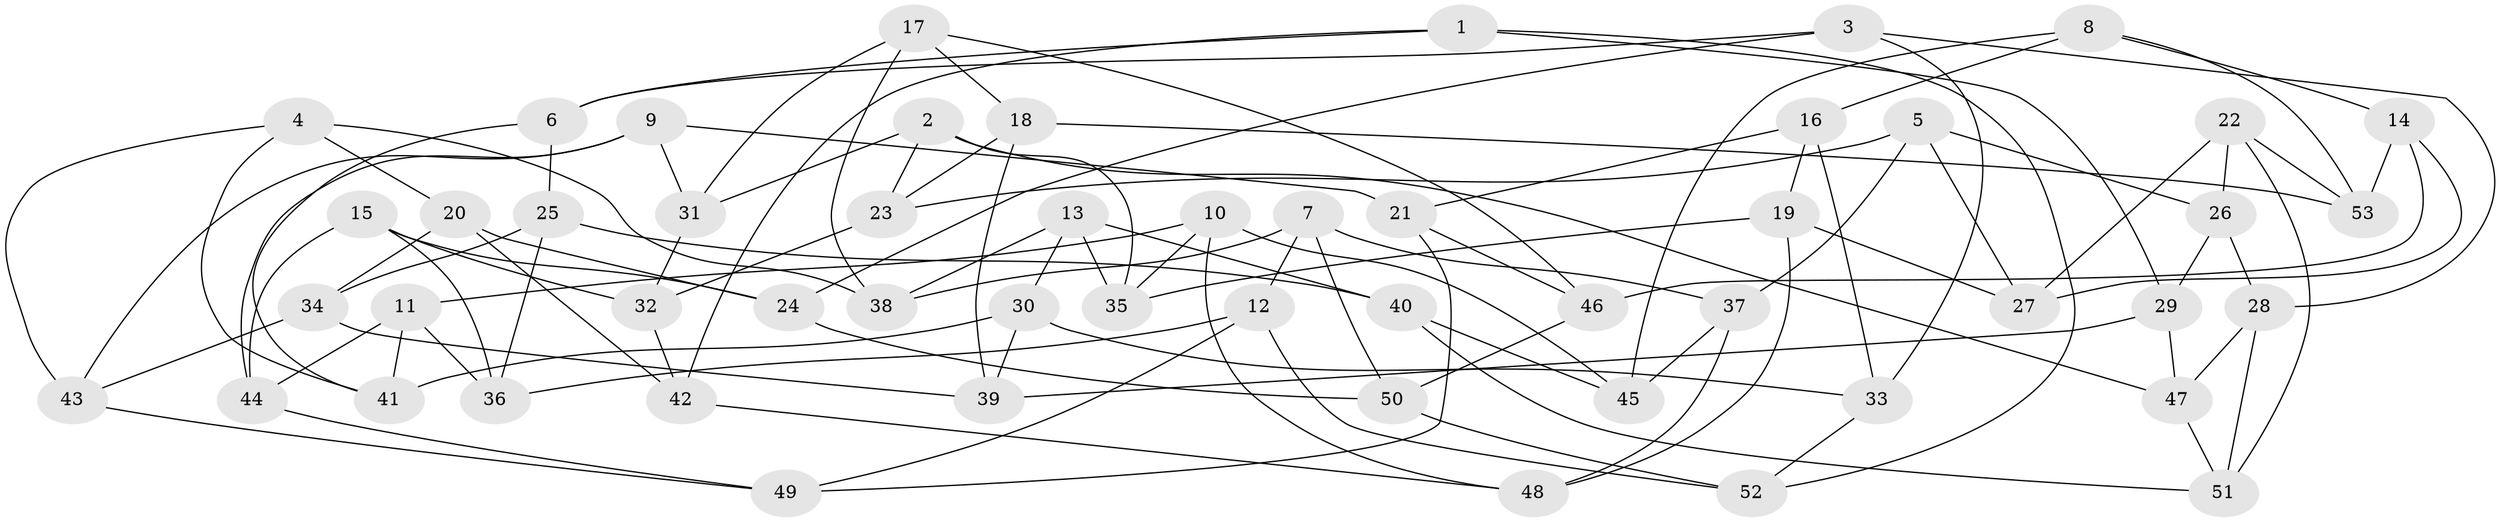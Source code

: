// coarse degree distribution, {6: 0.53125, 4: 0.34375, 5: 0.125}
// Generated by graph-tools (version 1.1) at 2025/24/03/03/25 07:24:22]
// undirected, 53 vertices, 106 edges
graph export_dot {
graph [start="1"]
  node [color=gray90,style=filled];
  1;
  2;
  3;
  4;
  5;
  6;
  7;
  8;
  9;
  10;
  11;
  12;
  13;
  14;
  15;
  16;
  17;
  18;
  19;
  20;
  21;
  22;
  23;
  24;
  25;
  26;
  27;
  28;
  29;
  30;
  31;
  32;
  33;
  34;
  35;
  36;
  37;
  38;
  39;
  40;
  41;
  42;
  43;
  44;
  45;
  46;
  47;
  48;
  49;
  50;
  51;
  52;
  53;
  1 -- 42;
  1 -- 52;
  1 -- 29;
  1 -- 6;
  2 -- 47;
  2 -- 31;
  2 -- 23;
  2 -- 35;
  3 -- 24;
  3 -- 33;
  3 -- 6;
  3 -- 28;
  4 -- 38;
  4 -- 20;
  4 -- 41;
  4 -- 43;
  5 -- 26;
  5 -- 37;
  5 -- 27;
  5 -- 23;
  6 -- 25;
  6 -- 41;
  7 -- 50;
  7 -- 12;
  7 -- 37;
  7 -- 38;
  8 -- 16;
  8 -- 53;
  8 -- 45;
  8 -- 14;
  9 -- 31;
  9 -- 44;
  9 -- 21;
  9 -- 43;
  10 -- 48;
  10 -- 35;
  10 -- 11;
  10 -- 45;
  11 -- 44;
  11 -- 41;
  11 -- 36;
  12 -- 36;
  12 -- 52;
  12 -- 49;
  13 -- 30;
  13 -- 35;
  13 -- 38;
  13 -- 40;
  14 -- 46;
  14 -- 27;
  14 -- 53;
  15 -- 24;
  15 -- 32;
  15 -- 44;
  15 -- 36;
  16 -- 21;
  16 -- 33;
  16 -- 19;
  17 -- 18;
  17 -- 38;
  17 -- 46;
  17 -- 31;
  18 -- 23;
  18 -- 53;
  18 -- 39;
  19 -- 35;
  19 -- 48;
  19 -- 27;
  20 -- 42;
  20 -- 24;
  20 -- 34;
  21 -- 49;
  21 -- 46;
  22 -- 51;
  22 -- 27;
  22 -- 53;
  22 -- 26;
  23 -- 32;
  24 -- 50;
  25 -- 34;
  25 -- 36;
  25 -- 40;
  26 -- 29;
  26 -- 28;
  28 -- 47;
  28 -- 51;
  29 -- 39;
  29 -- 47;
  30 -- 33;
  30 -- 41;
  30 -- 39;
  31 -- 32;
  32 -- 42;
  33 -- 52;
  34 -- 39;
  34 -- 43;
  37 -- 48;
  37 -- 45;
  40 -- 45;
  40 -- 51;
  42 -- 48;
  43 -- 49;
  44 -- 49;
  46 -- 50;
  47 -- 51;
  50 -- 52;
}
